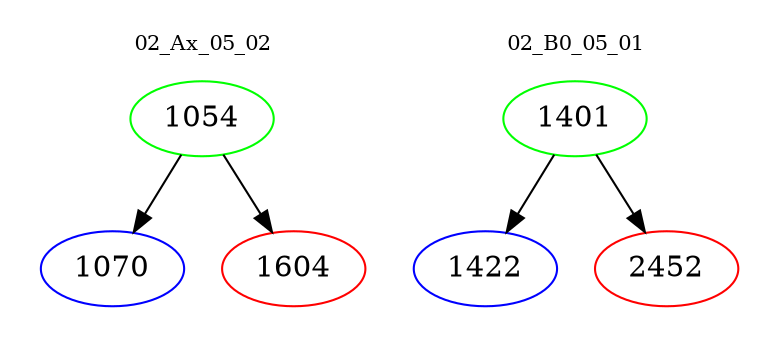 digraph{
subgraph cluster_0 {
color = white
label = "02_Ax_05_02";
fontsize=10;
T0_1054 [label="1054", color="green"]
T0_1054 -> T0_1070 [color="black"]
T0_1070 [label="1070", color="blue"]
T0_1054 -> T0_1604 [color="black"]
T0_1604 [label="1604", color="red"]
}
subgraph cluster_1 {
color = white
label = "02_B0_05_01";
fontsize=10;
T1_1401 [label="1401", color="green"]
T1_1401 -> T1_1422 [color="black"]
T1_1422 [label="1422", color="blue"]
T1_1401 -> T1_2452 [color="black"]
T1_2452 [label="2452", color="red"]
}
}
